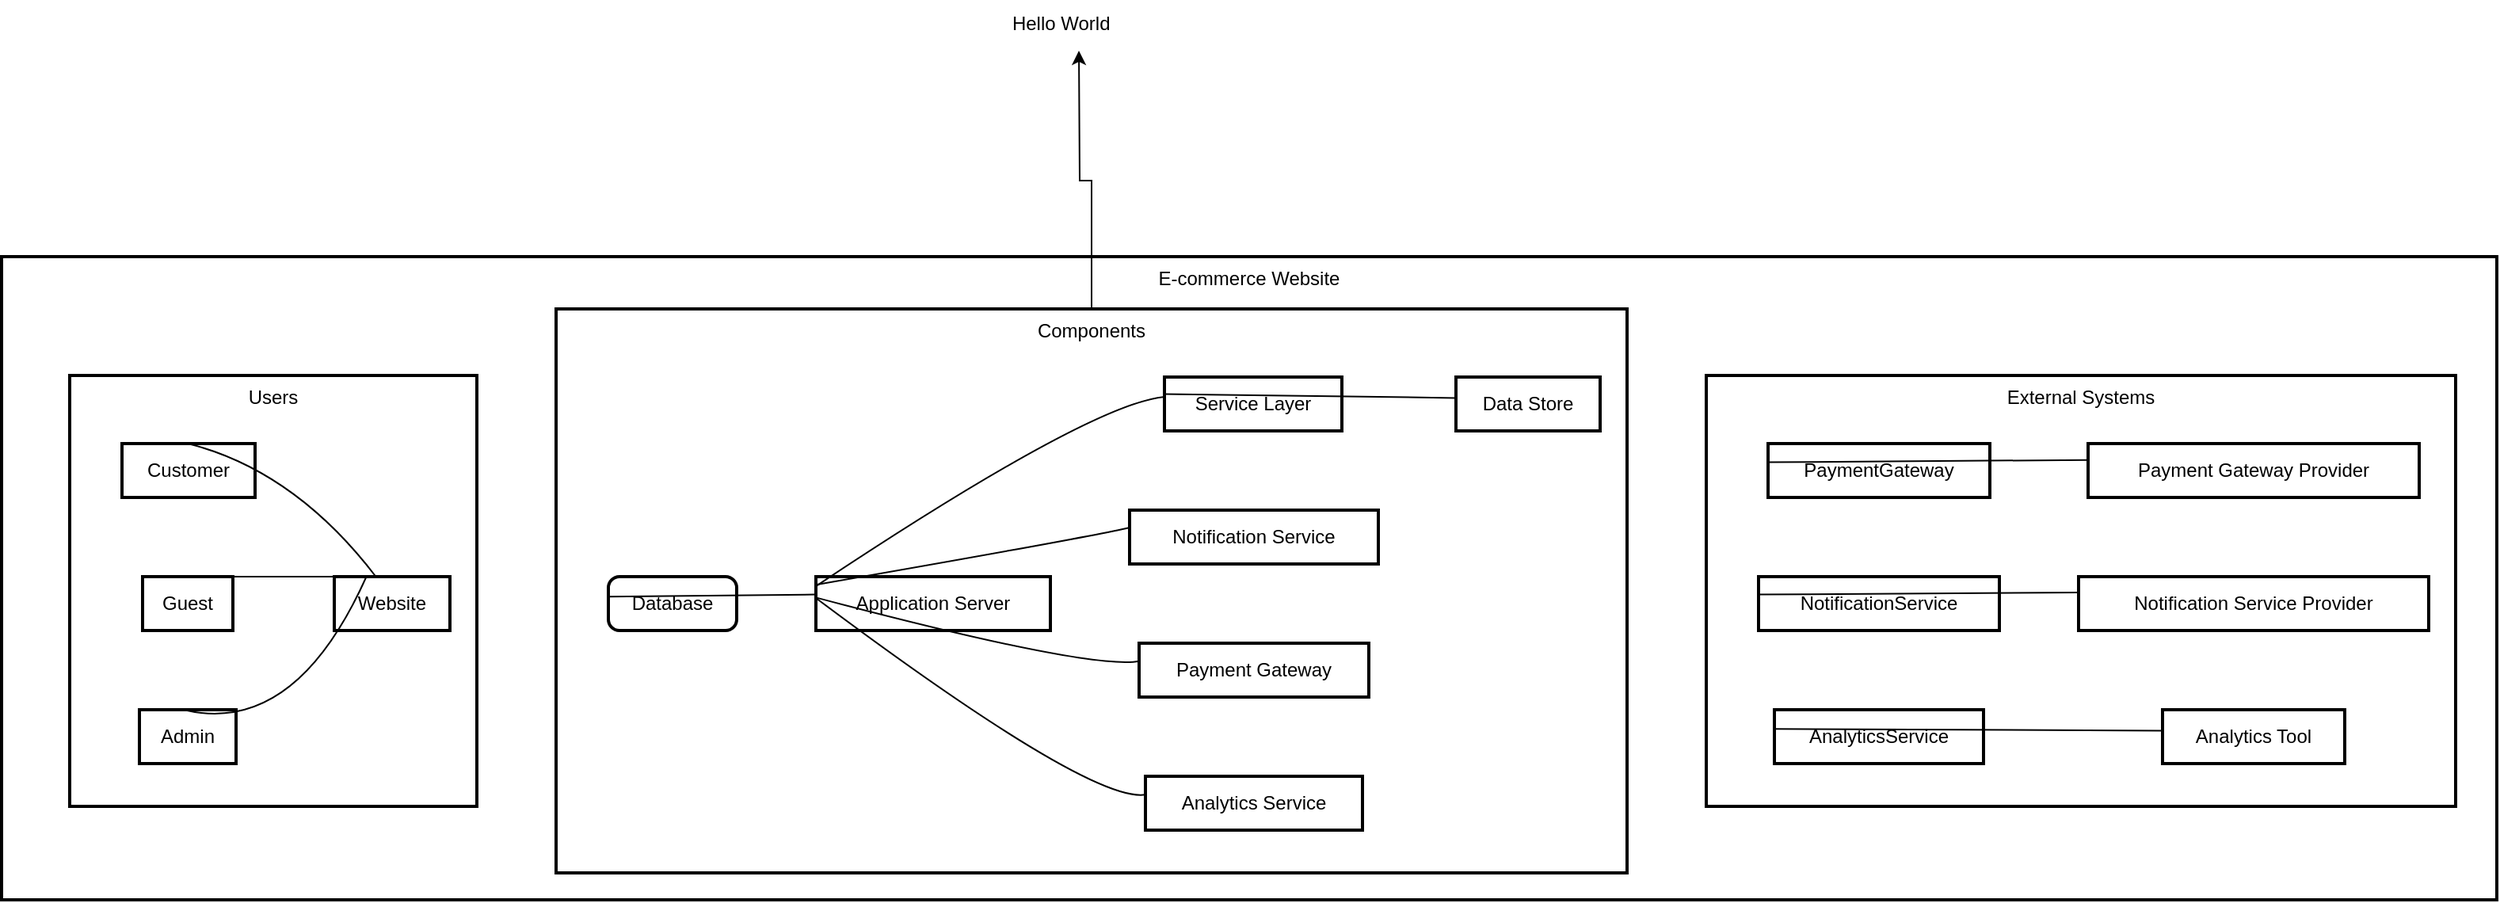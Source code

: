<mxfile version="24.7.1" type="github">
  <diagram name="Page-1" id="YrfRDsz6BIIXrySJnLpR">
    <mxGraphModel dx="1947" dy="1629" grid="1" gridSize="10" guides="1" tooltips="1" connect="1" arrows="1" fold="1" page="1" pageScale="1" pageWidth="827" pageHeight="1169" math="0" shadow="0">
      <root>
        <mxCell id="0" />
        <mxCell id="1" parent="0" />
        <mxCell id="2" value="E-commerce Website" style="whiteSpace=wrap;strokeWidth=2;verticalAlign=top;" parent="1" vertex="1">
          <mxGeometry x="-50" y="-40" width="1575" height="406" as="geometry" />
        </mxCell>
        <mxCell id="3" value="Users" style="whiteSpace=wrap;strokeWidth=2;verticalAlign=top;" parent="2" vertex="1">
          <mxGeometry x="43" y="75" width="257" height="272" as="geometry" />
        </mxCell>
        <mxCell id="4" value="Website" style="whiteSpace=wrap;strokeWidth=2;" parent="3" vertex="1">
          <mxGeometry x="167" y="127" width="73" height="34" as="geometry" />
        </mxCell>
        <mxCell id="5" value="Customer" style="whiteSpace=wrap;strokeWidth=2;" parent="3" vertex="1">
          <mxGeometry x="33" y="43" width="84" height="34" as="geometry" />
        </mxCell>
        <mxCell id="6" value="Guest" style="whiteSpace=wrap;strokeWidth=2;" parent="3" vertex="1">
          <mxGeometry x="46" y="127" width="57" height="34" as="geometry" />
        </mxCell>
        <mxCell id="7" value="Admin" style="whiteSpace=wrap;strokeWidth=2;" parent="3" vertex="1">
          <mxGeometry x="44" y="211" width="61" height="34" as="geometry" />
        </mxCell>
        <mxCell id="8" value="" style="curved=1;startArrow=none;endArrow=none;exitX=0.48;exitY=-1.71;entryX=-0.26;entryY=-2.21;" parent="3" source="5" target="4" edge="1">
          <mxGeometry relative="1" as="geometry">
            <Array as="points">
              <mxPoint x="142" y="60" />
            </Array>
          </mxGeometry>
        </mxCell>
        <mxCell id="9" value="" style="curved=1;startArrow=none;endArrow=none;exitX=0.25;exitY=-1.71;entryX=-0.59;entryY=-1.71;" parent="3" source="6" target="4" edge="1">
          <mxGeometry relative="1" as="geometry">
            <Array as="points" />
          </mxGeometry>
        </mxCell>
        <mxCell id="10" value="" style="curved=1;startArrow=none;endArrow=none;exitX=0.3;exitY=-1.71;entryX=-0.26;entryY=-1.21;" parent="3" source="7" target="4" edge="1">
          <mxGeometry relative="1" as="geometry">
            <Array as="points">
              <mxPoint x="142" y="228" />
            </Array>
          </mxGeometry>
        </mxCell>
        <mxCell id="hjomw1EQr1Ipl5Z-arUl-34" style="edgeStyle=orthogonalEdgeStyle;rounded=0;orthogonalLoop=1;jettySize=auto;html=1;exitX=0.5;exitY=0;exitDx=0;exitDy=0;" edge="1" parent="2" source="11">
          <mxGeometry relative="1" as="geometry">
            <mxPoint x="680" y="-130" as="targetPoint" />
          </mxGeometry>
        </mxCell>
        <mxCell id="11" value="Components" style="whiteSpace=wrap;strokeWidth=2;verticalAlign=top;" parent="2" vertex="1">
          <mxGeometry x="350" y="33" width="676" height="356" as="geometry" />
        </mxCell>
        <mxCell id="12" value="Application Server" style="whiteSpace=wrap;strokeWidth=2;" parent="11" vertex="1">
          <mxGeometry x="164" y="169" width="148" height="34" as="geometry" />
        </mxCell>
        <mxCell id="13" value="Database" style="rounded=1;absoluteArcSize=1;arcSize=14;whiteSpace=wrap;strokeWidth=2;" parent="11" vertex="1">
          <mxGeometry x="33" y="169" width="81" height="34" as="geometry" />
        </mxCell>
        <mxCell id="14" value="Service Layer" style="whiteSpace=wrap;strokeWidth=2;" parent="11" vertex="1">
          <mxGeometry x="384" y="43" width="112" height="34" as="geometry" />
        </mxCell>
        <mxCell id="15" value="Data Store" style="whiteSpace=wrap;strokeWidth=2;" parent="11" vertex="1">
          <mxGeometry x="568" y="43" width="91" height="34" as="geometry" />
        </mxCell>
        <mxCell id="16" value="Notification Service" style="whiteSpace=wrap;strokeWidth=2;" parent="11" vertex="1">
          <mxGeometry x="362" y="127" width="157" height="34" as="geometry" />
        </mxCell>
        <mxCell id="17" value="Payment Gateway" style="whiteSpace=wrap;strokeWidth=2;" parent="11" vertex="1">
          <mxGeometry x="368" y="211" width="145" height="34" as="geometry" />
        </mxCell>
        <mxCell id="18" value="Analytics Service" style="whiteSpace=wrap;strokeWidth=2;" parent="11" vertex="1">
          <mxGeometry x="372" y="295" width="137" height="34" as="geometry" />
        </mxCell>
        <mxCell id="19" value="" style="curved=1;startArrow=none;endArrow=none;exitX=-3.32;exitY=-0.47;entryX=-2.37;entryY=-0.47;" parent="11" source="13" target="12" edge="1">
          <mxGeometry relative="1" as="geometry">
            <Array as="points" />
          </mxGeometry>
        </mxCell>
        <mxCell id="20" value="" style="curved=1;startArrow=none;endArrow=none;exitX=-1.78;exitY=-0.97;entryX=-3.12;entryY=-0.47;" parent="11" source="12" target="14" edge="1">
          <mxGeometry relative="1" as="geometry">
            <Array as="points">
              <mxPoint x="337" y="60" />
            </Array>
          </mxGeometry>
        </mxCell>
        <mxCell id="21" value="" style="curved=1;startArrow=none;endArrow=none;exitX=-2.13;exitY=-0.47;entryX=-3.84;entryY=-0.47;" parent="11" source="14" target="15" edge="1">
          <mxGeometry relative="1" as="geometry">
            <Array as="points" />
          </mxGeometry>
        </mxCell>
        <mxCell id="22" value="" style="curved=1;startArrow=none;endArrow=none;exitX=-1.6;exitY=-0.97;entryX=-2.23;entryY=-0.47;" parent="11" source="12" target="16" edge="1">
          <mxGeometry relative="1" as="geometry">
            <Array as="points">
              <mxPoint x="337" y="144" />
            </Array>
          </mxGeometry>
        </mxCell>
        <mxCell id="23" value="" style="curved=1;startArrow=none;endArrow=none;exitX=-1.6;exitY=0.03;entryX=-2.42;entryY=-0.47;" parent="11" source="12" target="17" edge="1">
          <mxGeometry relative="1" as="geometry">
            <Array as="points">
              <mxPoint x="337" y="228" />
            </Array>
          </mxGeometry>
        </mxCell>
        <mxCell id="24" value="" style="curved=1;startArrow=none;endArrow=none;exitX=-1.78;exitY=0.03;entryX=-2.56;entryY=-0.47;" parent="11" source="12" target="18" edge="1">
          <mxGeometry relative="1" as="geometry">
            <Array as="points">
              <mxPoint x="337" y="312" />
            </Array>
          </mxGeometry>
        </mxCell>
        <mxCell id="25" value="External Systems" style="whiteSpace=wrap;strokeWidth=2;verticalAlign=top;" parent="2" vertex="1">
          <mxGeometry x="1076" y="75" width="473" height="272" as="geometry" />
        </mxCell>
        <mxCell id="26" value="Payment Gateway Provider" style="whiteSpace=wrap;strokeWidth=2;" parent="25" vertex="1">
          <mxGeometry x="241" y="43" width="209" height="34" as="geometry" />
        </mxCell>
        <mxCell id="27" value="PaymentGateway" style="whiteSpace=wrap;strokeWidth=2;" parent="25" vertex="1">
          <mxGeometry x="39" y="43" width="140" height="34" as="geometry" />
        </mxCell>
        <mxCell id="28" value="NotificationService" style="whiteSpace=wrap;strokeWidth=2;" parent="25" vertex="1">
          <mxGeometry x="33" y="127" width="152" height="34" as="geometry" />
        </mxCell>
        <mxCell id="29" value="Notification Service Provider" style="whiteSpace=wrap;strokeWidth=2;" parent="25" vertex="1">
          <mxGeometry x="235" y="127" width="221" height="34" as="geometry" />
        </mxCell>
        <mxCell id="30" value="AnalyticsService" style="whiteSpace=wrap;strokeWidth=2;" parent="25" vertex="1">
          <mxGeometry x="43" y="211" width="132" height="34" as="geometry" />
        </mxCell>
        <mxCell id="31" value="Analytics Tool" style="whiteSpace=wrap;strokeWidth=2;" parent="25" vertex="1">
          <mxGeometry x="288" y="211" width="115" height="34" as="geometry" />
        </mxCell>
        <mxCell id="32" value="" style="curved=1;startArrow=none;endArrow=none;exitX=-6.69;exitY=-1.71;entryX=-5.15;entryY=-1.71;" parent="25" source="27" target="26" edge="1">
          <mxGeometry relative="1" as="geometry">
            <Array as="points" />
          </mxGeometry>
        </mxCell>
        <mxCell id="33" value="" style="curved=1;startArrow=none;endArrow=none;exitX=-6.08;exitY=-1.71;entryX=-4.87;entryY=-1.71;" parent="25" source="28" target="29" edge="1">
          <mxGeometry relative="1" as="geometry">
            <Array as="points" />
          </mxGeometry>
        </mxCell>
        <mxCell id="34" value="" style="curved=1;startArrow=none;endArrow=none;exitX=-7.15;exitY=-1.71;entryX=-9.36;entryY=-1.71;" parent="25" source="30" target="31" edge="1">
          <mxGeometry relative="1" as="geometry">
            <Array as="points" />
          </mxGeometry>
        </mxCell>
        <mxCell id="hjomw1EQr1Ipl5Z-arUl-35" value="Hello World&amp;nbsp;" style="text;html=1;align=center;verticalAlign=middle;resizable=0;points=[];autosize=1;strokeColor=none;fillColor=none;" vertex="1" parent="1">
          <mxGeometry x="575" y="-202" width="90" height="30" as="geometry" />
        </mxCell>
      </root>
    </mxGraphModel>
  </diagram>
</mxfile>
